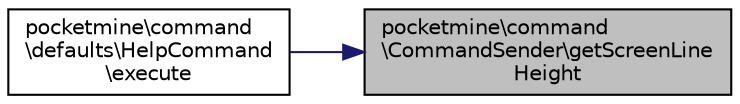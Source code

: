 digraph "pocketmine\command\CommandSender\getScreenLineHeight"
{
 // INTERACTIVE_SVG=YES
 // LATEX_PDF_SIZE
  edge [fontname="Helvetica",fontsize="10",labelfontname="Helvetica",labelfontsize="10"];
  node [fontname="Helvetica",fontsize="10",shape=record];
  rankdir="RL";
  Node1 [label="pocketmine\\command\l\\CommandSender\\getScreenLine\lHeight",height=0.2,width=0.4,color="black", fillcolor="grey75", style="filled", fontcolor="black",tooltip=" "];
  Node1 -> Node2 [dir="back",color="midnightblue",fontsize="10",style="solid",fontname="Helvetica"];
  Node2 [label="pocketmine\\command\l\\defaults\\HelpCommand\l\\execute",height=0.2,width=0.4,color="black", fillcolor="white", style="filled",URL="$da/d3a/classpocketmine_1_1command_1_1defaults_1_1_help_command.html#a46540e581cbab1e08c78c696c9a75e8f",tooltip=" "];
}
